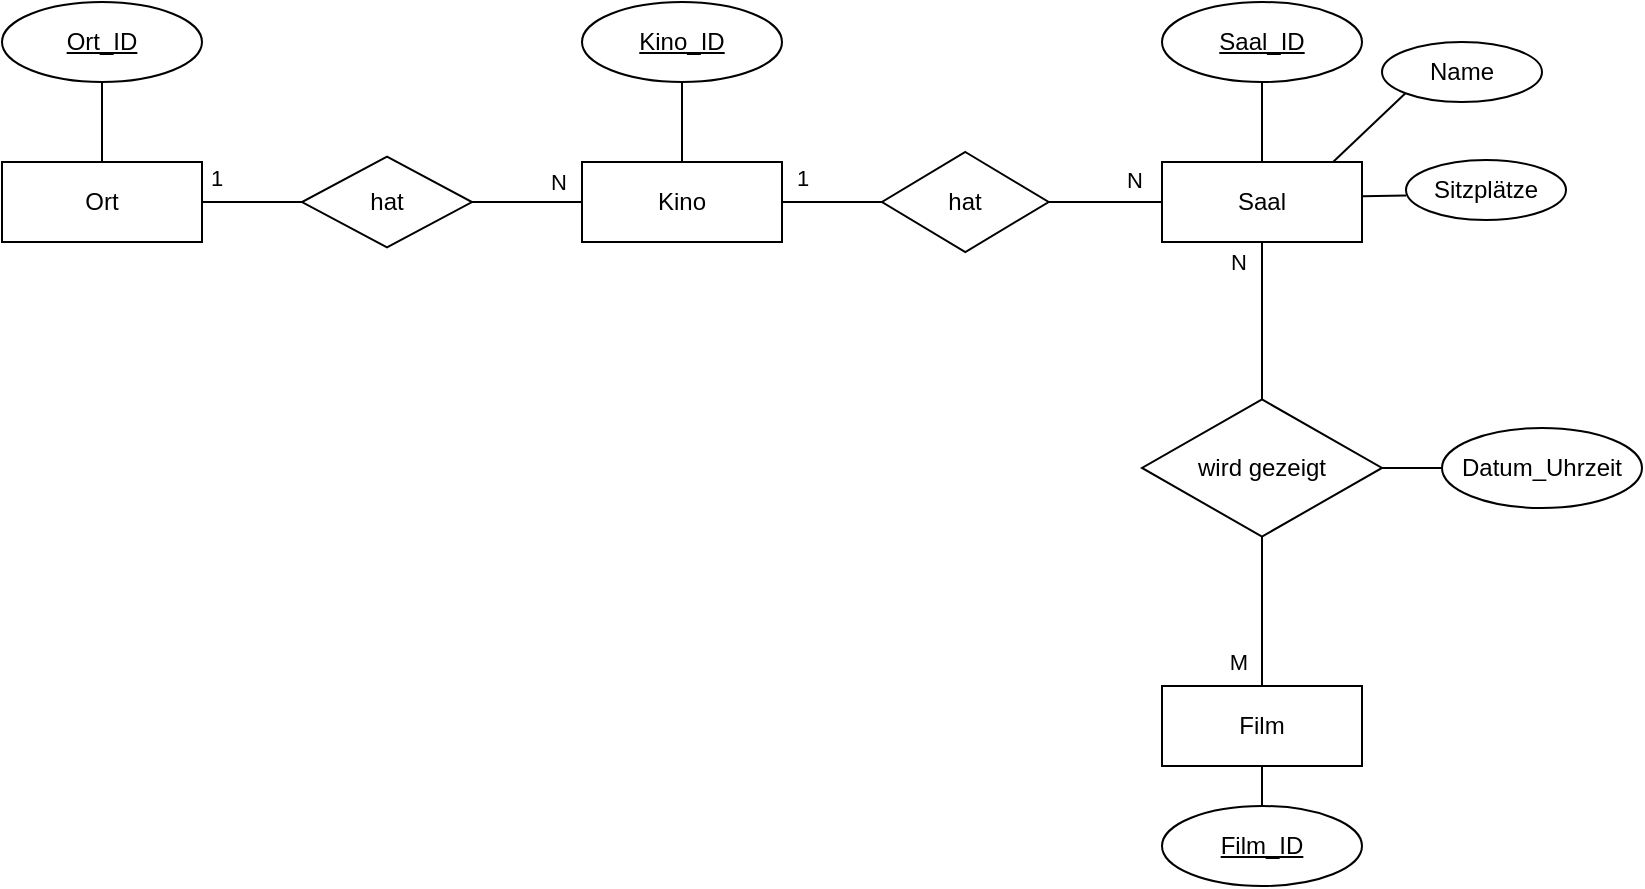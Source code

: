 <mxfile>
    <diagram id="9fqU9_oLNqde0qLvt0Qm" name="Kino">
        <mxGraphModel dx="447" dy="419" grid="1" gridSize="10" guides="1" tooltips="1" connect="1" arrows="1" fold="1" page="1" pageScale="1" pageWidth="850" pageHeight="1100" math="0" shadow="0">
            <root>
                <mxCell id="0"/>
                <mxCell id="1" parent="0"/>
                <mxCell id="6j80WaLJwmlorB_z8yi5-1" value="Ort" style="shape=rectangle;perimeter=rectanglePerimeter;whiteSpace=wrap;html=1;align=center;" parent="1" vertex="1">
                    <mxGeometry x="60" y="100" width="100" height="40" as="geometry"/>
                </mxCell>
                <mxCell id="6j80WaLJwmlorB_z8yi5-2" value="Ort_ID" style="shape=ellipse;perimeter=ellipsePerimeter;whiteSpace=wrap;html=1;align=center;fontStyle=4;" parent="1" vertex="1">
                    <mxGeometry x="60" y="20" width="100" height="40" as="geometry"/>
                </mxCell>
                <mxCell id="6j80WaLJwmlorB_z8yi5-3" value="" style="endArrow=none;html=1;rounded=0;entryX=0.5;entryY=1;entryDx=0;entryDy=0;exitX=0.5;exitY=0;exitDx=0;exitDy=0;" parent="1" source="6j80WaLJwmlorB_z8yi5-1" target="6j80WaLJwmlorB_z8yi5-2" edge="1">
                    <mxGeometry relative="1" as="geometry">
                        <mxPoint x="110" y="60" as="targetPoint"/>
                    </mxGeometry>
                </mxCell>
                <mxCell id="6j80WaLJwmlorB_z8yi5-4" value="Kino" style="shape=rectangle;perimeter=rectanglePerimeter;whiteSpace=wrap;html=1;align=center;" parent="1" vertex="1">
                    <mxGeometry x="350" y="100" width="100" height="40" as="geometry"/>
                </mxCell>
                <mxCell id="6j80WaLJwmlorB_z8yi5-5" value="Kino_ID" style="shape=ellipse;perimeter=ellipsePerimeter;whiteSpace=wrap;html=1;align=center;fontStyle=4;" parent="1" vertex="1">
                    <mxGeometry x="350" y="20" width="100" height="40" as="geometry"/>
                </mxCell>
                <mxCell id="6j80WaLJwmlorB_z8yi5-6" value="" style="endArrow=none;html=1;rounded=0;entryX=0.5;entryY=1;entryDx=0;entryDy=0;exitX=0.5;exitY=0;exitDx=0;exitDy=0;" parent="1" source="6j80WaLJwmlorB_z8yi5-4" target="6j80WaLJwmlorB_z8yi5-5" edge="1">
                    <mxGeometry relative="1" as="geometry">
                        <mxPoint x="400" y="100" as="sourcePoint"/>
                        <mxPoint x="400" y="60" as="targetPoint"/>
                    </mxGeometry>
                </mxCell>
                <mxCell id="6j80WaLJwmlorB_z8yi5-7" value="Saal" style="shape=rectangle;perimeter=rectanglePerimeter;whiteSpace=wrap;html=1;align=center;" parent="1" vertex="1">
                    <mxGeometry x="640" y="100" width="100" height="40" as="geometry"/>
                </mxCell>
                <mxCell id="6j80WaLJwmlorB_z8yi5-8" value="Saal_ID" style="shape=ellipse;perimeter=ellipsePerimeter;whiteSpace=wrap;html=1;align=center;fontStyle=4;" parent="1" vertex="1">
                    <mxGeometry x="640" y="20" width="100" height="40" as="geometry"/>
                </mxCell>
                <mxCell id="6j80WaLJwmlorB_z8yi5-9" value="Name" style="shape=ellipse;perimeter=ellipsePerimeter;whiteSpace=wrap;html=1;align=center;" parent="1" vertex="1">
                    <mxGeometry x="750" y="40" width="80" height="30" as="geometry"/>
                </mxCell>
                <mxCell id="6j80WaLJwmlorB_z8yi5-10" value="Sitzplätze" style="shape=ellipse;perimeter=ellipsePerimeter;whiteSpace=wrap;html=1;align=center;" parent="1" vertex="1">
                    <mxGeometry x="762" y="99" width="80" height="30" as="geometry"/>
                </mxCell>
                <mxCell id="6j80WaLJwmlorB_z8yi5-11" value="" style="endArrow=none;html=1;rounded=0;entryX=0.5;entryY=1;entryDx=0;entryDy=0;exitX=0.5;exitY=0;exitDx=0;exitDy=0;" parent="1" source="6j80WaLJwmlorB_z8yi5-7" target="6j80WaLJwmlorB_z8yi5-8" edge="1">
                    <mxGeometry relative="1" as="geometry"/>
                </mxCell>
                <mxCell id="6j80WaLJwmlorB_z8yi5-12" value="" style="endArrow=none;html=1;rounded=0;entryX=0;entryY=1;entryDx=0;entryDy=0;exitX=0.854;exitY=0.004;exitDx=0;exitDy=0;exitPerimeter=0;" parent="1" source="6j80WaLJwmlorB_z8yi5-7" target="6j80WaLJwmlorB_z8yi5-9" edge="1">
                    <mxGeometry relative="1" as="geometry"/>
                </mxCell>
                <mxCell id="6j80WaLJwmlorB_z8yi5-13" value="" style="endArrow=none;html=1;rounded=0;entryX=0.001;entryY=0.591;entryDx=0;entryDy=0;entryPerimeter=0;exitX=1.001;exitY=0.429;exitDx=0;exitDy=0;exitPerimeter=0;" parent="1" source="6j80WaLJwmlorB_z8yi5-7" target="6j80WaLJwmlorB_z8yi5-10" edge="1">
                    <mxGeometry relative="1" as="geometry"/>
                </mxCell>
                <mxCell id="6j80WaLJwmlorB_z8yi5-14" value="Film" style="shape=rectangle;perimeter=rectanglePerimeter;whiteSpace=wrap;html=1;align=center;" parent="1" vertex="1">
                    <mxGeometry x="640" y="362" width="100" height="40" as="geometry"/>
                </mxCell>
                <mxCell id="6j80WaLJwmlorB_z8yi5-15" value="Film_ID" style="shape=ellipse;perimeter=ellipsePerimeter;whiteSpace=wrap;html=1;align=center;fontStyle=4;" parent="1" vertex="1">
                    <mxGeometry x="640" y="422" width="100" height="40" as="geometry"/>
                </mxCell>
                <mxCell id="6j80WaLJwmlorB_z8yi5-16" value="" style="endArrow=none;html=1;rounded=0;" parent="1" source="6j80WaLJwmlorB_z8yi5-14" target="6j80WaLJwmlorB_z8yi5-15" edge="1">
                    <mxGeometry relative="1" as="geometry"/>
                </mxCell>
                <mxCell id="6j80WaLJwmlorB_z8yi5-17" value="hat" style="shape=rhombus;perimeter=rhombusPerimeter;whiteSpace=wrap;html=1;align=center;" parent="1" vertex="1">
                    <mxGeometry x="210" y="97.34" width="85" height="45.33" as="geometry"/>
                </mxCell>
                <mxCell id="6j80WaLJwmlorB_z8yi5-18" value="1" style="edgeLabel;html=1;align=center;verticalAlign=middle;resizable=0;points=[];" parent="1" vertex="1" connectable="0">
                    <mxGeometry x="167" y="108" as="geometry"/>
                </mxCell>
                <mxCell id="6j80WaLJwmlorB_z8yi5-19" value="N" style="edgeLabel;html=1;align=center;verticalAlign=middle;resizable=0;points=[];" parent="1" vertex="1" connectable="0">
                    <mxGeometry x="338" y="110" as="geometry"/>
                </mxCell>
                <mxCell id="6j80WaLJwmlorB_z8yi5-20" value="" style="endArrow=none;html=1;rounded=0;entryX=0;entryY=0.5;exitX=1;exitY=0.5;" parent="1" source="6j80WaLJwmlorB_z8yi5-1" target="6j80WaLJwmlorB_z8yi5-17" edge="1">
                    <mxGeometry relative="1" as="geometry"/>
                </mxCell>
                <mxCell id="6j80WaLJwmlorB_z8yi5-21" value="" style="endArrow=none;html=1;rounded=0;entryX=0;entryY=0.5;exitX=1;exitY=0.5;" parent="1" source="6j80WaLJwmlorB_z8yi5-17" target="6j80WaLJwmlorB_z8yi5-4" edge="1">
                    <mxGeometry relative="1" as="geometry"/>
                </mxCell>
                <mxCell id="6j80WaLJwmlorB_z8yi5-22" value="hat" style="shape=rhombus;perimeter=rhombusPerimeter;whiteSpace=wrap;html=1;align=center;" parent="1" vertex="1">
                    <mxGeometry x="500" y="95" width="83.33" height="50" as="geometry"/>
                </mxCell>
                <mxCell id="6j80WaLJwmlorB_z8yi5-23" value="1" style="edgeLabel;html=1;align=center;verticalAlign=middle;resizable=0;points=[];" parent="1" vertex="1" connectable="0">
                    <mxGeometry x="460" y="108" as="geometry"/>
                </mxCell>
                <mxCell id="6j80WaLJwmlorB_z8yi5-24" value="N" style="edgeLabel;html=1;align=center;verticalAlign=middle;resizable=0;points=[];" parent="1" vertex="1" connectable="0">
                    <mxGeometry x="612" y="105" as="geometry">
                        <mxPoint x="14" y="4" as="offset"/>
                    </mxGeometry>
                </mxCell>
                <mxCell id="6j80WaLJwmlorB_z8yi5-25" value="" style="endArrow=none;html=1;rounded=0;entryX=0;entryY=0.5;exitX=1;exitY=0.5;" parent="1" source="6j80WaLJwmlorB_z8yi5-4" target="6j80WaLJwmlorB_z8yi5-22" edge="1">
                    <mxGeometry relative="1" as="geometry"/>
                </mxCell>
                <mxCell id="6j80WaLJwmlorB_z8yi5-26" value="" style="endArrow=none;html=1;rounded=0;entryX=0;entryY=0.5;exitX=1;exitY=0.5;" parent="1" source="6j80WaLJwmlorB_z8yi5-22" target="6j80WaLJwmlorB_z8yi5-7" edge="1">
                    <mxGeometry relative="1" as="geometry"/>
                </mxCell>
                <mxCell id="6j80WaLJwmlorB_z8yi5-27" value="wird gezeigt" style="shape=rhombus;perimeter=rhombusPerimeter;whiteSpace=wrap;html=1;align=center;" parent="1" vertex="1">
                    <mxGeometry x="630" y="218.71" width="120" height="68.57" as="geometry"/>
                </mxCell>
                <mxCell id="6j80WaLJwmlorB_z8yi5-28" value="Datum_Uhrzeit" style="shape=ellipse;perimeter=ellipsePerimeter;whiteSpace=wrap;html=1;align=center;" parent="1" vertex="1">
                    <mxGeometry x="780" y="233" width="100" height="40" as="geometry"/>
                </mxCell>
                <mxCell id="6j80WaLJwmlorB_z8yi5-29" value="" style="endArrow=none;html=1;rounded=0;exitX=1;exitY=0.5;exitDx=0;exitDy=0;entryX=0;entryY=0.5;entryDx=0;entryDy=0;" parent="1" source="6j80WaLJwmlorB_z8yi5-27" target="6j80WaLJwmlorB_z8yi5-28" edge="1">
                    <mxGeometry relative="1" as="geometry">
                        <mxPoint x="750" y="253" as="sourcePoint"/>
                        <mxPoint x="770" y="283" as="targetPoint"/>
                    </mxGeometry>
                </mxCell>
                <mxCell id="6j80WaLJwmlorB_z8yi5-30" value="N" style="edgeLabel;html=1;align=center;verticalAlign=middle;resizable=0;points=[];" parent="1" vertex="1" connectable="0">
                    <mxGeometry x="678" y="150" as="geometry"/>
                </mxCell>
                <mxCell id="6j80WaLJwmlorB_z8yi5-31" value="M" style="edgeLabel;html=1;align=center;verticalAlign=middle;resizable=0;points=[];" parent="1" vertex="1" connectable="0">
                    <mxGeometry x="678" y="350" as="geometry"/>
                </mxCell>
                <mxCell id="6j80WaLJwmlorB_z8yi5-32" value="" style="endArrow=none;html=1;rounded=0;entryX=0.5;entryY=0;exitX=0.5;exitY=1;" parent="1" source="6j80WaLJwmlorB_z8yi5-7" target="6j80WaLJwmlorB_z8yi5-27" edge="1">
                    <mxGeometry relative="1" as="geometry">
                        <mxPoint x="690" y="150" as="sourcePoint"/>
                        <mxPoint x="690" y="250" as="targetPoint"/>
                    </mxGeometry>
                </mxCell>
                <mxCell id="6j80WaLJwmlorB_z8yi5-33" value="" style="endArrow=none;html=1;rounded=0;exitX=0.5;exitY=1;exitDx=0;exitDy=0;entryX=0.5;entryY=0;entryDx=0;entryDy=0;" parent="1" edge="1" target="6j80WaLJwmlorB_z8yi5-14" source="6j80WaLJwmlorB_z8yi5-27">
                    <mxGeometry relative="1" as="geometry">
                        <mxPoint x="690" y="293" as="sourcePoint"/>
                        <mxPoint x="690" y="393" as="targetPoint"/>
                    </mxGeometry>
                </mxCell>
            </root>
        </mxGraphModel>
    </diagram>
    <diagram id="UGoBPJsNwBpBD2S4U7GR" name="instakram">
        <mxGraphModel dx="738" dy="1791" grid="1" gridSize="10" guides="1" tooltips="1" connect="1" arrows="1" fold="1" page="1" pageScale="1" pageWidth="850" pageHeight="1100" math="0" shadow="0">
            <root>
                <mxCell id="0"/>
                <mxCell id="1" parent="0"/>
                <mxCell id="b6mKINtr1-S-5033RdIf-1" value="User" style="shape=rectangle;perimeter=rectanglePerimeter;whiteSpace=wrap;html=1;align=center;" parent="1" vertex="1">
                    <mxGeometry x="354" y="140" width="100" height="40" as="geometry"/>
                </mxCell>
                <mxCell id="b6mKINtr1-S-5033RdIf-2" value="User_ID" style="shape=ellipse;perimeter=ellipsePerimeter;whiteSpace=wrap;html=1;align=center;fontStyle=4;" parent="1" vertex="1">
                    <mxGeometry x="240" y="90" width="80" height="40" as="geometry"/>
                </mxCell>
                <mxCell id="b6mKINtr1-S-5033RdIf-3" value="" style="endArrow=none;html=1;rounded=0;exitX=0;exitY=0;exitDx=0;exitDy=0;entryX=0.938;entryY=0.775;entryDx=0;entryDy=0;entryPerimeter=0;" parent="1" source="b6mKINtr1-S-5033RdIf-1" target="b6mKINtr1-S-5033RdIf-2" edge="1">
                    <mxGeometry relative="1" as="geometry"/>
                </mxCell>
                <mxCell id="b6mKINtr1-S-5033RdIf-4" value="Post" style="shape=rectangle;perimeter=rectanglePerimeter;whiteSpace=wrap;html=1;align=center;" parent="1" vertex="1">
                    <mxGeometry x="354" y="420" width="100" height="40" as="geometry"/>
                </mxCell>
                <mxCell id="b6mKINtr1-S-5033RdIf-5" value="Post_ID" style="shape=ellipse;perimeter=ellipsePerimeter;whiteSpace=wrap;html=1;align=center;fontStyle=4;" parent="1" vertex="1">
                    <mxGeometry x="250" y="420" width="80" height="40" as="geometry"/>
                </mxCell>
                <mxCell id="b6mKINtr1-S-5033RdIf-6" value="" style="endArrow=none;html=1;rounded=0;exitX=0;exitY=0.5;exitDx=0;exitDy=0;entryX=1;entryY=0.5;entryDx=0;entryDy=0;" parent="1" source="b6mKINtr1-S-5033RdIf-4" target="b6mKINtr1-S-5033RdIf-5" edge="1">
                    <mxGeometry relative="1" as="geometry"/>
                </mxCell>
                <mxCell id="b6mKINtr1-S-5033RdIf-7" value="Kommentar" style="shape=rectangle;perimeter=rectanglePerimeter;whiteSpace=wrap;html=1;align=center;strokeWidth=1;" parent="1" vertex="1">
                    <mxGeometry x="358" y="660" width="100" height="40" as="geometry"/>
                </mxCell>
                <mxCell id="b6mKINtr1-S-5033RdIf-8" value="Komm_ID" style="shape=ellipse;perimeter=ellipsePerimeter;whiteSpace=wrap;html=1;align=center;fontStyle=4;strokeWidth=1;" parent="1" vertex="1">
                    <mxGeometry x="366" y="740" width="80" height="40" as="geometry"/>
                </mxCell>
                <mxCell id="b6mKINtr1-S-5033RdIf-9" value="" style="endArrow=none;html=1;rounded=0;entryX=0.473;entryY=0.013;entryDx=0;entryDy=0;entryPerimeter=0;exitX=0.461;exitY=0.997;exitDx=0;exitDy=0;exitPerimeter=0;" parent="1" source="b6mKINtr1-S-5033RdIf-7" edge="1">
                    <mxGeometry relative="1" as="geometry">
                        <mxPoint x="404" y="701" as="sourcePoint"/>
                        <mxPoint x="403.84" y="740.52" as="targetPoint"/>
                    </mxGeometry>
                </mxCell>
                <mxCell id="b6mKINtr1-S-5033RdIf-10" value="erstellt" style="shape=rhombus;perimeter=rhombusPerimeter;whiteSpace=wrap;html=1;align=center;" parent="1" vertex="1">
                    <mxGeometry x="364" y="290" width="80" height="60" as="geometry"/>
                </mxCell>
                <mxCell id="b6mKINtr1-S-5033RdIf-11" value="N" style="edgeLabel;html=1;align=center;verticalAlign=middle;resizable=0;points=[];" parent="1" vertex="1" connectable="0">
                    <mxGeometry x="398" y="410" as="geometry"/>
                </mxCell>
                <mxCell id="b6mKINtr1-S-5033RdIf-12" value="" style="endArrow=none;html=1;rounded=0;entryX=0.5;entryY=0;exitX=0.5;exitY=1;" parent="1" source="b6mKINtr1-S-5033RdIf-1" target="b6mKINtr1-S-5033RdIf-10" edge="1">
                    <mxGeometry relative="1" as="geometry"/>
                </mxCell>
                <mxCell id="b6mKINtr1-S-5033RdIf-13" value="" style="endArrow=none;html=1;rounded=0;entryX=0.5;entryY=0;exitX=0.5;exitY=1;" parent="1" source="b6mKINtr1-S-5033RdIf-10" target="b6mKINtr1-S-5033RdIf-4" edge="1">
                    <mxGeometry relative="1" as="geometry"/>
                </mxCell>
                <mxCell id="b6mKINtr1-S-5033RdIf-14" value="liked" style="shape=rhombus;perimeter=rhombusPerimeter;whiteSpace=wrap;html=1;align=center;" parent="1" vertex="1">
                    <mxGeometry x="574" y="290" width="80" height="60" as="geometry"/>
                </mxCell>
                <mxCell id="b6mKINtr1-S-5033RdIf-15" value="N" style="edgeLabel;html=1;align=center;verticalAlign=middle;resizable=0;points=[];" parent="1" vertex="1" connectable="0">
                    <mxGeometry x="494" y="440" as="geometry">
                        <mxPoint x="-17" y="-10" as="offset"/>
                    </mxGeometry>
                </mxCell>
                <mxCell id="b6mKINtr1-S-5033RdIf-16" value="" style="endArrow=none;html=1;rounded=0;exitX=1;exitY=0.5;entryX=0.5;entryY=0;entryDx=0;entryDy=0;" parent="1" source="b6mKINtr1-S-5033RdIf-1" target="b6mKINtr1-S-5033RdIf-14" edge="1">
                    <mxGeometry relative="1" as="geometry">
                        <mxPoint x="474" y="50" as="sourcePoint"/>
                        <mxPoint x="620" y="130" as="targetPoint"/>
                        <Array as="points">
                            <mxPoint x="614" y="160"/>
                        </Array>
                    </mxGeometry>
                </mxCell>
                <mxCell id="b6mKINtr1-S-5033RdIf-17" value="1" style="edgeLabel;html=1;align=center;verticalAlign=middle;resizable=0;points=[];" parent="b6mKINtr1-S-5033RdIf-16" vertex="1" connectable="0">
                    <mxGeometry x="-0.748" y="-2" relative="1" as="geometry">
                        <mxPoint x="-21" y="8" as="offset"/>
                    </mxGeometry>
                </mxCell>
                <mxCell id="b6mKINtr1-S-5033RdIf-18" value="" style="endArrow=none;html=1;rounded=0;exitX=1;exitY=0.5;entryX=0.5;entryY=1;entryDx=0;entryDy=0;" parent="1" source="b6mKINtr1-S-5033RdIf-4" target="b6mKINtr1-S-5033RdIf-14" edge="1">
                    <mxGeometry relative="1" as="geometry">
                        <mxPoint x="468" y="450" as="sourcePoint"/>
                        <mxPoint x="590" y="380" as="targetPoint"/>
                        <Array as="points">
                            <mxPoint x="614" y="440"/>
                        </Array>
                    </mxGeometry>
                </mxCell>
                <mxCell id="b6mKINtr1-S-5033RdIf-19" value="schreibt" style="shape=rhombus;perimeter=rhombusPerimeter;whiteSpace=wrap;html=1;align=center;strokeWidth=1;" parent="1" vertex="1">
                    <mxGeometry x="140" y="280" width="80" height="60" as="geometry"/>
                </mxCell>
                <mxCell id="b6mKINtr1-S-5033RdIf-20" value="hat" style="shape=rhombus;perimeter=rhombusPerimeter;whiteSpace=wrap;html=1;align=center;dashed=1;strokeWidth=2;" parent="1" vertex="1">
                    <mxGeometry x="364" y="530" width="80" height="60" as="geometry"/>
                </mxCell>
                <mxCell id="b6mKINtr1-S-5033RdIf-21" value="1" style="endArrow=none;html=1;rounded=0;exitX=0;exitY=1;entryX=0.502;entryY=0.015;entryDx=0;entryDy=0;entryPerimeter=0;" parent="1" source="b6mKINtr1-S-5033RdIf-1" target="b6mKINtr1-S-5033RdIf-19" edge="1">
                    <mxGeometry x="-0.898" y="10" relative="1" as="geometry">
                        <mxPoint x="160" y="250" as="targetPoint"/>
                        <Array as="points">
                            <mxPoint x="180" y="180"/>
                        </Array>
                        <mxPoint as="offset"/>
                    </mxGeometry>
                </mxCell>
                <mxCell id="b6mKINtr1-S-5033RdIf-22" value="N" style="endArrow=none;html=1;rounded=0;exitX=0.5;exitY=1;exitDx=0;exitDy=0;entryX=0.001;entryY=0.37;entryDx=0;entryDy=0;entryPerimeter=0;" parent="1" source="b6mKINtr1-S-5033RdIf-19" edge="1">
                    <mxGeometry x="0.968" y="-11" relative="1" as="geometry">
                        <mxPoint x="180" y="344.0" as="sourcePoint"/>
                        <Array as="points">
                            <mxPoint x="180" y="679"/>
                        </Array>
                        <mxPoint as="offset"/>
                        <mxPoint x="358.1" y="678.8" as="targetPoint"/>
                    </mxGeometry>
                </mxCell>
                <mxCell id="b6mKINtr1-S-5033RdIf-23" value="1" style="endArrow=none;html=1;rounded=0;exitX=0.5;exitY=1;entryX=0.5;entryY=0;entryDx=0;entryDy=0;exitDx=0;exitDy=0;" parent="1" source="b6mKINtr1-S-5033RdIf-4" target="b6mKINtr1-S-5033RdIf-20" edge="1">
                    <mxGeometry x="-0.769" y="10" relative="1" as="geometry">
                        <mxPoint x="634" y="500" as="targetPoint"/>
                        <Array as="points"/>
                        <mxPoint as="offset"/>
                    </mxGeometry>
                </mxCell>
                <mxCell id="b6mKINtr1-S-5033RdIf-24" value="N" style="endArrow=none;html=1;rounded=0;exitX=0.5;exitY=0.5;entryX=0.461;entryY=0.001;entryDx=0;entryDy=0;entryPerimeter=0;" parent="1" source="b6mKINtr1-S-5033RdIf-20" target="b6mKINtr1-S-5033RdIf-7" edge="1">
                    <mxGeometry x="0.714" y="6" relative="1" as="geometry">
                        <mxPoint x="634" y="600" as="sourcePoint"/>
                        <Array as="points"/>
                        <mxPoint x="480" y="690" as="targetPoint"/>
                        <mxPoint as="offset"/>
                    </mxGeometry>
                </mxCell>
                <mxCell id="b6mKINtr1-S-5033RdIf-25" value="folgt" style="shape=rhombus;perimeter=rhombusPerimeter;whiteSpace=wrap;html=1;align=center;" parent="1" vertex="1">
                    <mxGeometry x="364" y="-20" width="80" height="60" as="geometry"/>
                </mxCell>
                <mxCell id="b6mKINtr1-S-5033RdIf-26" value="M" style="endArrow=none;html=1;rounded=0;exitX=1;exitY=1;exitDx=0;exitDy=0;entryX=0.56;entryY=0;entryDx=0;entryDy=0;entryPerimeter=0;" parent="1" source="b6mKINtr1-S-5033RdIf-25" edge="1">
                    <mxGeometry x="0.652" y="10" relative="1" as="geometry">
                        <mxPoint x="424.0" y="140" as="targetPoint"/>
                        <mxPoint x="304" y="10" as="sourcePoint"/>
                        <mxPoint as="offset"/>
                    </mxGeometry>
                </mxCell>
                <mxCell id="b6mKINtr1-S-5033RdIf-27" value="N" style="endArrow=none;html=1;rounded=0;entryX=0.156;entryY=-0.055;entryDx=0;entryDy=0;entryPerimeter=0;exitX=0;exitY=1;exitDx=0;exitDy=0;" parent="1" source="b6mKINtr1-S-5033RdIf-25" edge="1">
                    <mxGeometry x="0.685" y="-10" relative="1" as="geometry">
                        <mxPoint x="134" y="80" as="sourcePoint"/>
                        <mxPoint x="383.6" y="137.8" as="targetPoint"/>
                        <mxPoint as="offset"/>
                    </mxGeometry>
                </mxCell>
            </root>
        </mxGraphModel>
    </diagram>
    <diagram id="L-C3-Pokedex-Basis" name="Pokedex-Basis">
        <mxGraphModel dx="923" dy="2033" grid="1" gridSize="10" guides="1" tooltips="1" connect="1" arrows="1" fold="1" page="1" pageScale="1" pageWidth="827" pageHeight="1169" math="0" shadow="0">
            <root>
                <mxCell id="0"/>
                <mxCell id="1" parent="0"/>
                <mxCell id="E1_Spezies" value="Spezies" style="shape=rectangle;perimeter=rectanglePerimeter;whiteSpace=wrap;html=1;align=center;" parent="1" vertex="1">
                    <mxGeometry x="364" y="20" width="100" height="40" as="geometry"/>
                </mxCell>
                <mxCell id="A1_Spezies_ID" value="Pokedex_Nr" style="shape=ellipse;perimeter=ellipsePerimeter;whiteSpace=wrap;html=1;align=center;fontStyle=4;" parent="1" vertex="1">
                    <mxGeometry x="374" y="-50" width="80" height="40" as="geometry"/>
                </mxCell>
                <mxCell id="L1_Spezies" value="" style="endArrow=none;html=1;rounded=0;" parent="1" source="E1_Spezies" target="A1_Spezies_ID" edge="1">
                    <mxGeometry relative="1" as="geometry"/>
                </mxCell>
                <mxCell id="E2_Typ" value="Typ" style="shape=rectangle;perimeter=rectanglePerimeter;whiteSpace=wrap;html=1;align=center;" parent="1" vertex="1">
                    <mxGeometry x="364" y="260" width="100" height="40" as="geometry"/>
                </mxCell>
                <mxCell id="A2_Typ_ID" value="Typ_ID" style="shape=ellipse;perimeter=ellipsePerimeter;whiteSpace=wrap;html=1;align=center;fontStyle=4;" parent="1" vertex="1">
                    <mxGeometry x="240" y="260" width="80" height="40" as="geometry"/>
                </mxCell>
                <mxCell id="L2_Typ" value="" style="endArrow=none;html=1;rounded=0;" parent="1" source="E2_Typ" target="A2_Typ_ID" edge="1">
                    <mxGeometry relative="1" as="geometry"/>
                </mxCell>
                <mxCell id="E3_Attacke" value="Attacke" style="shape=rectangle;perimeter=rectanglePerimeter;whiteSpace=wrap;html=1;align=center;" parent="1" vertex="1">
                    <mxGeometry x="364" y="500" width="100" height="40" as="geometry"/>
                </mxCell>
                <mxCell id="A3_Attacke_ID" value="Attacke_ID" style="shape=ellipse;perimeter=ellipsePerimeter;whiteSpace=wrap;html=1;align=center;fontStyle=4;" parent="1" vertex="1">
                    <mxGeometry x="240" y="500" width="80" height="40" as="geometry"/>
                </mxCell>
                <mxCell id="L3_Attacke" value="" style="endArrow=none;html=1;rounded=0;exitX=0;exitY=0.5;exitDx=0;exitDy=0;entryX=1;entryY=0.5;entryDx=0;entryDy=0;" parent="1" source="E3_Attacke" target="A3_Attacke_ID" edge="1">
                    <mxGeometry relative="1" as="geometry"/>
                </mxCell>
                <mxCell id="R1_hat_Typ" value="hat_Typ" style="shape=rhombus;perimeter=rhombusPerimeter;whiteSpace=wrap;html=1;align=center;" parent="1" vertex="1">
                    <mxGeometry x="374" y="130" width="80" height="60" as="geometry"/>
                </mxCell>
                <mxCell id="L_R1_Spezies" value="M" style="edgeLabel;html=1;align=center;verticalAlign=middle;resizable=0;points=[];" parent="1" vertex="1" connectable="0">
                    <mxGeometry x="404" y="73" as="geometry"/>
                </mxCell>
                <mxCell id="L_R1_Typ" value="N" style="edgeLabel;html=1;align=center;verticalAlign=middle;resizable=0;points=[];" parent="1" vertex="1" connectable="0">
                    <mxGeometry x="404" y="246" as="geometry"/>
                </mxCell>
                <mxCell id="Edge_R1_Spezies" value="" style="endArrow=none;html=1;rounded=0;entryX=0.5;entryY=0;exitX=0.5;exitY=1;" parent="1" source="E1_Spezies" target="R1_hat_Typ" edge="1">
                    <mxGeometry relative="1" as="geometry"/>
                </mxCell>
                <mxCell id="Edge_R1_Typ" value="" style="endArrow=none;html=1;rounded=0;entryX=0.5;entryY=0;exitX=0.5;exitY=1;" parent="1" source="R1_hat_Typ" target="E2_Typ" edge="1">
                    <mxGeometry relative="1" as="geometry"/>
                </mxCell>
                <mxCell id="R2_lernt" value="lernt" style="shape=rhombus;perimeter=rhombusPerimeter;whiteSpace=wrap;html=1;align=center;" parent="1" vertex="1">
                    <mxGeometry x="570" y="250" width="80" height="60" as="geometry"/>
                </mxCell>
                <mxCell id="L_R2_Spezies" value="M" style="edgeLabel;html=1;align=center;verticalAlign=middle;resizable=0;points=[];" parent="1" vertex="1" connectable="0">
                    <mxGeometry x="480" y="50" as="geometry"/>
                </mxCell>
                <mxCell id="L_R2_Attacke" value="N" style="edgeLabel;html=1;align=center;verticalAlign=middle;resizable=0;points=[];" parent="1" vertex="1" connectable="0">
                    <mxGeometry x="500" y="520" as="geometry">
                        <mxPoint x="-21" y="-7" as="offset"/>
                    </mxGeometry>
                </mxCell>
                <mxCell id="Edge_R2_Spezies" value="" style="endArrow=none;html=1;rounded=0;exitX=1;exitY=0.5;entryX=0.5;entryY=0;entryDx=0;entryDy=0;" parent="1" source="E1_Spezies" target="R2_lernt" edge="1">
                    <mxGeometry relative="1" as="geometry">
                        <mxPoint x="474" y="50" as="sourcePoint"/>
                        <mxPoint x="640" y="250" as="targetPoint"/>
                        <Array as="points">
                            <mxPoint x="610" y="40"/>
                        </Array>
                    </mxGeometry>
                </mxCell>
                <mxCell id="Edge_R2_Attacke" value="" style="endArrow=none;html=1;rounded=0;exitX=1;exitY=0.5;entryX=0.5;entryY=1;entryDx=0;entryDy=0;" parent="1" source="E3_Attacke" target="R2_lernt" edge="1">
                    <mxGeometry relative="1" as="geometry">
                        <mxPoint x="474" y="530" as="sourcePoint"/>
                        <mxPoint x="640" y="310" as="targetPoint"/>
                        <Array as="points">
                            <mxPoint x="610" y="520"/>
                        </Array>
                    </mxGeometry>
                </mxCell>
                <mxCell id="R3_ist_vom_Typ" value="ist_vom_Typ" style="shape=rhombus;perimeter=rhombusPerimeter;whiteSpace=wrap;html=1;align=center;" parent="1" vertex="1">
                    <mxGeometry x="354" y="370" width="120" height="70" as="geometry"/>
                </mxCell>
                <mxCell id="L_R3_Attacke" value="N" style="edgeLabel;html=1;align=center;verticalAlign=middle;resizable=0;points=[];" parent="1" vertex="1" connectable="0">
                    <mxGeometry x="404" y="488" as="geometry"/>
                </mxCell>
                <mxCell id="L_R3_Typ" value="1" style="edgeLabel;html=1;align=center;verticalAlign=middle;resizable=0;points=[];" parent="1" vertex="1" connectable="0">
                    <mxGeometry x="404" y="312" as="geometry"/>
                </mxCell>
                <mxCell id="Edge_R3_Attacke" value="" style="endArrow=none;html=1;rounded=0;exitX=0.5;exitY=0;entryX=0.5;entryY=1;entryDx=0;entryDy=0;" parent="1" source="E3_Attacke" target="R3_ist_vom_Typ" edge="1">
                    <mxGeometry relative="1" as="geometry"/>
                </mxCell>
                <mxCell id="Edge_R3_Typ" value="" style="endArrow=none;html=1;rounded=0;exitX=0.5;exitY=1;entryX=0.5;entryY=0;entryDx=0;entryDy=0;" parent="1" source="E2_Typ" target="R3_ist_vom_Typ" edge="1">
                    <mxGeometry relative="1" as="geometry"/>
                </mxCell>
                <mxCell id="R4_entwickelt_aus" value="&lt;font style=&quot;font-size: 9px;&quot;&gt;entwickelt_aus&lt;/font&gt;" style="shape=rhombus;perimeter=rhombusPerimeter;whiteSpace=wrap;html=1;align=center;" parent="1" vertex="1">
                    <mxGeometry x="110" y="20" width="80" height="40" as="geometry"/>
                </mxCell>
                <mxCell id="Edge_R4_Von" value="1" style="endArrow=none;html=1;rounded=0;exitX=0.5;exitY=1;exitDx=0;exitDy=0;entryX=0;entryY=1;entryDx=0;entryDy=0;" parent="1" edge="1">
                    <mxGeometry x="0.732" y="10" relative="1" as="geometry">
                        <mxPoint x="364" y="60" as="targetPoint"/>
                        <Array as="points">
                            <mxPoint x="150" y="80"/>
                            <mxPoint x="260" y="80"/>
                            <mxPoint x="364" y="80"/>
                        </Array>
                        <mxPoint as="offset"/>
                        <mxPoint x="150" y="60" as="sourcePoint"/>
                    </mxGeometry>
                </mxCell>
                <mxCell id="Edge_R4_Zu" value="N" style="endArrow=none;html=1;rounded=0;exitX=0.5;exitY=0;exitDx=0;exitDy=0;entryX=0;entryY=0;entryDx=0;entryDy=0;" parent="1" edge="1">
                    <mxGeometry x="0.732" y="-10" relative="1" as="geometry">
                        <mxPoint x="150" y="20" as="sourcePoint"/>
                        <mxPoint as="offset"/>
                        <mxPoint x="364" y="20" as="targetPoint"/>
                        <Array as="points">
                            <mxPoint x="150"/>
                            <mxPoint x="260"/>
                            <mxPoint x="364"/>
                        </Array>
                    </mxGeometry>
                </mxCell>
            </root>
        </mxGraphModel>
    </diagram>
    <diagram id="F8kL-CpiARScQcwUfGuJ" name="Pokemon-Extended">
        <mxGraphModel dx="1190" dy="691" grid="1" gridSize="10" guides="1" tooltips="1" connect="1" arrows="1" fold="1" page="1" pageScale="1" pageWidth="850" pageHeight="1100" math="0" shadow="0">
            <root>
                <mxCell id="0"/>
                <mxCell id="1" parent="0"/>
                <mxCell id="mXZLRBUfY-4i0Dbp5Rhs-1" value="Trainer" style="shape=rectangle;perimeter=rectanglePerimeter;whiteSpace=wrap;html=1;align=center;" vertex="1" parent="1">
                    <mxGeometry x="385" y="80" width="100" height="40" as="geometry"/>
                </mxCell>
                <mxCell id="mXZLRBUfY-4i0Dbp5Rhs-2" value="Pokémon" style="shape=rectangle;perimeter=rectanglePerimeter;whiteSpace=wrap;html=1;align=center;strokeWidth=1;" vertex="1" parent="1">
                    <mxGeometry x="385" y="312" width="100" height="40" as="geometry"/>
                </mxCell>
                <mxCell id="mXZLRBUfY-4i0Dbp5Rhs-3" value="Spezies" style="shape=rectangle;perimeter=rectanglePerimeter;whiteSpace=wrap;html=1;align=center;" vertex="1" parent="1">
                    <mxGeometry x="675" y="312" width="100" height="40" as="geometry"/>
                </mxCell>
                <mxCell id="mXZLRBUfY-4i0Dbp5Rhs-4" value="Arena" style="shape=rectangle;perimeter=rectanglePerimeter;whiteSpace=wrap;html=1;align=center;" vertex="1" parent="1">
                    <mxGeometry x="26" y="80" width="100" height="40" as="geometry"/>
                </mxCell>
                <mxCell id="mXZLRBUfY-4i0Dbp5Rhs-5" value="besitzt" style="shape=rhombus;perimeter=rhombusPerimeter;whiteSpace=wrap;html=1;align=center;strokeWidth=1;" vertex="1" parent="1">
                    <mxGeometry x="395" y="182" width="80" height="60" as="geometry"/>
                </mxCell>
                <mxCell id="mXZLRBUfY-4i0Dbp5Rhs-6" value="1" style="edgeLabel;html=1;align=center;verticalAlign=middle;resizable=0;points=[];" vertex="1" connectable="0" parent="1">
                    <mxGeometry x="465" y="132" as="geometry">
                        <mxPoint x="-21" y="-3" as="offset"/>
                    </mxGeometry>
                </mxCell>
                <mxCell id="mXZLRBUfY-4i0Dbp5Rhs-7" value="N" style="edgeLabel;html=1;align=center;verticalAlign=middle;resizable=0;points=[];" vertex="1" connectable="0" parent="1">
                    <mxGeometry x="445" y="302" as="geometry"/>
                </mxCell>
                <mxCell id="mXZLRBUfY-4i0Dbp5Rhs-8" value="" style="endArrow=none;html=1;rounded=0;exitX=0.5;exitY=1;entryX=0.5;entryY=0;entryDx=0;entryDy=0;" edge="1" parent="1" source="mXZLRBUfY-4i0Dbp5Rhs-1" target="mXZLRBUfY-4i0Dbp5Rhs-5">
                    <mxGeometry relative="1" as="geometry">
                        <mxPoint x="375" y="172" as="targetPoint"/>
                    </mxGeometry>
                </mxCell>
                <mxCell id="mXZLRBUfY-4i0Dbp5Rhs-9" value="" style="endArrow=none;html=1;rounded=0;exitX=0.5;exitY=1;entryX=0.5;entryY=0;entryDx=0;entryDy=0;exitDx=0;exitDy=0;" edge="1" parent="1" source="mXZLRBUfY-4i0Dbp5Rhs-5" target="mXZLRBUfY-4i0Dbp5Rhs-2">
                    <mxGeometry relative="1" as="geometry"/>
                </mxCell>
                <mxCell id="mXZLRBUfY-4i0Dbp5Rhs-10" value="ist_Spezies" style="shape=rhombus;perimeter=rhombusPerimeter;whiteSpace=wrap;html=1;align=center;strokeWidth=1;" vertex="1" parent="1">
                    <mxGeometry x="525" y="302" width="100" height="60" as="geometry"/>
                </mxCell>
                <mxCell id="mXZLRBUfY-4i0Dbp5Rhs-11" value="N" style="edgeLabel;html=1;align=center;verticalAlign=middle;resizable=0;points=[];" vertex="1" connectable="0" parent="1">
                    <mxGeometry x="492" y="324" as="geometry"/>
                </mxCell>
                <mxCell id="mXZLRBUfY-4i0Dbp5Rhs-12" value="1" style="edgeLabel;html=1;align=center;verticalAlign=middle;resizable=0;points=[];" vertex="1" connectable="0" parent="1">
                    <mxGeometry x="665" y="322" as="geometry"/>
                </mxCell>
                <mxCell id="mXZLRBUfY-4i0Dbp5Rhs-13" value="" style="endArrow=none;html=1;rounded=0;exitX=1;exitY=0.5;entryX=0;entryY=0.5;entryDx=0;entryDy=0;" edge="1" parent="1" source="mXZLRBUfY-4i0Dbp5Rhs-2" target="mXZLRBUfY-4i0Dbp5Rhs-10">
                    <mxGeometry relative="1" as="geometry"/>
                </mxCell>
                <mxCell id="mXZLRBUfY-4i0Dbp5Rhs-14" value="" style="endArrow=none;html=1;rounded=0;exitX=0.972;exitY=0.522;exitDx=0;exitDy=0;exitPerimeter=0;entryX=0;entryY=0.5;entryDx=0;entryDy=0;" edge="1" parent="1" source="mXZLRBUfY-4i0Dbp5Rhs-10" target="mXZLRBUfY-4i0Dbp5Rhs-3">
                    <mxGeometry relative="1" as="geometry">
                        <mxPoint x="675" y="332" as="targetPoint"/>
                    </mxGeometry>
                </mxCell>
                <mxCell id="mXZLRBUfY-4i0Dbp5Rhs-15" value="leitet" style="shape=rhombus;perimeter=rhombusPerimeter;whiteSpace=wrap;html=1;align=center;" vertex="1" parent="1">
                    <mxGeometry x="212" y="12" width="80" height="60" as="geometry"/>
                </mxCell>
                <mxCell id="mXZLRBUfY-4i0Dbp5Rhs-16" value="1" style="edgeLabel;html=1;align=center;verticalAlign=middle;resizable=0;points=[];" vertex="1" connectable="0" parent="1">
                    <mxGeometry x="355" y="110" as="geometry">
                        <mxPoint x="20" y="-26" as="offset"/>
                    </mxGeometry>
                </mxCell>
                <mxCell id="mXZLRBUfY-4i0Dbp5Rhs-17" value="1" style="edgeLabel;html=1;align=center;verticalAlign=middle;resizable=0;points=[];" vertex="1" connectable="0" parent="1">
                    <mxGeometry x="145" y="74" as="geometry"/>
                </mxCell>
                <mxCell id="mXZLRBUfY-4i0Dbp5Rhs-18" value="" style="endArrow=none;html=1;rounded=0;exitX=0;exitY=0.5;entryX=1;entryY=1;entryDx=0;entryDy=0;" edge="1" parent="1" source="mXZLRBUfY-4i0Dbp5Rhs-1" target="mXZLRBUfY-4i0Dbp5Rhs-15">
                    <mxGeometry relative="1" as="geometry">
                        <mxPoint x="375" y="102" as="sourcePoint"/>
                        <mxPoint x="265" y="67" as="targetPoint"/>
                        <Array as="points"/>
                    </mxGeometry>
                </mxCell>
                <mxCell id="mXZLRBUfY-4i0Dbp5Rhs-19" value="" style="endArrow=none;html=1;rounded=0;exitX=1;exitY=0.25;entryX=0;entryY=1;entryDx=0;entryDy=0;exitDx=0;exitDy=0;" edge="1" parent="1" source="mXZLRBUfY-4i0Dbp5Rhs-4" target="mXZLRBUfY-4i0Dbp5Rhs-15">
                    <mxGeometry relative="1" as="geometry">
                        <mxPoint x="135" y="82" as="sourcePoint"/>
                        <mxPoint x="225" y="67" as="targetPoint"/>
                        <Array as="points"/>
                    </mxGeometry>
                </mxCell>
                <mxCell id="mXZLRBUfY-4i0Dbp5Rhs-20" value="hat_Orden" style="shape=rhombus;perimeter=rhombusPerimeter;whiteSpace=wrap;html=1;align=center;" vertex="1" parent="1">
                    <mxGeometry x="202" y="132" width="100" height="60" as="geometry"/>
                </mxCell>
                <mxCell id="mXZLRBUfY-4i0Dbp5Rhs-21" value="M" style="edgeLabel;html=1;align=center;verticalAlign=middle;resizable=0;points=[];" vertex="1" connectable="0" parent="1">
                    <mxGeometry x="375" y="122" as="geometry"/>
                </mxCell>
                <mxCell id="mXZLRBUfY-4i0Dbp5Rhs-22" value="N" style="edgeLabel;html=1;align=center;verticalAlign=middle;resizable=0;points=[];" vertex="1" connectable="0" parent="1">
                    <mxGeometry x="145" y="125" as="geometry"/>
                </mxCell>
                <mxCell id="mXZLRBUfY-4i0Dbp5Rhs-23" value="" style="endArrow=none;html=1;rounded=0;exitX=0;exitY=0.75;entryX=1;entryY=0;entryDx=0;entryDy=0;exitDx=0;exitDy=0;" edge="1" parent="1" source="mXZLRBUfY-4i0Dbp5Rhs-1" target="mXZLRBUfY-4i0Dbp5Rhs-20">
                    <mxGeometry relative="1" as="geometry">
                        <mxPoint x="435" y="122" as="sourcePoint"/>
                        <mxPoint x="435" y="422" as="targetPoint"/>
                        <Array as="points"/>
                    </mxGeometry>
                </mxCell>
                <mxCell id="mXZLRBUfY-4i0Dbp5Rhs-24" value="" style="endArrow=none;html=1;rounded=0;exitX=0;exitY=0;exitDx=0;exitDy=0;entryX=1;entryY=0.75;entryDx=0;entryDy=0;" edge="1" parent="1" source="mXZLRBUfY-4i0Dbp5Rhs-20" target="mXZLRBUfY-4i0Dbp5Rhs-4">
                    <mxGeometry relative="1" as="geometry">
                        <mxPoint x="134.091" y="112" as="targetPoint"/>
                    </mxGeometry>
                </mxCell>
            </root>
        </mxGraphModel>
    </diagram>
</mxfile>